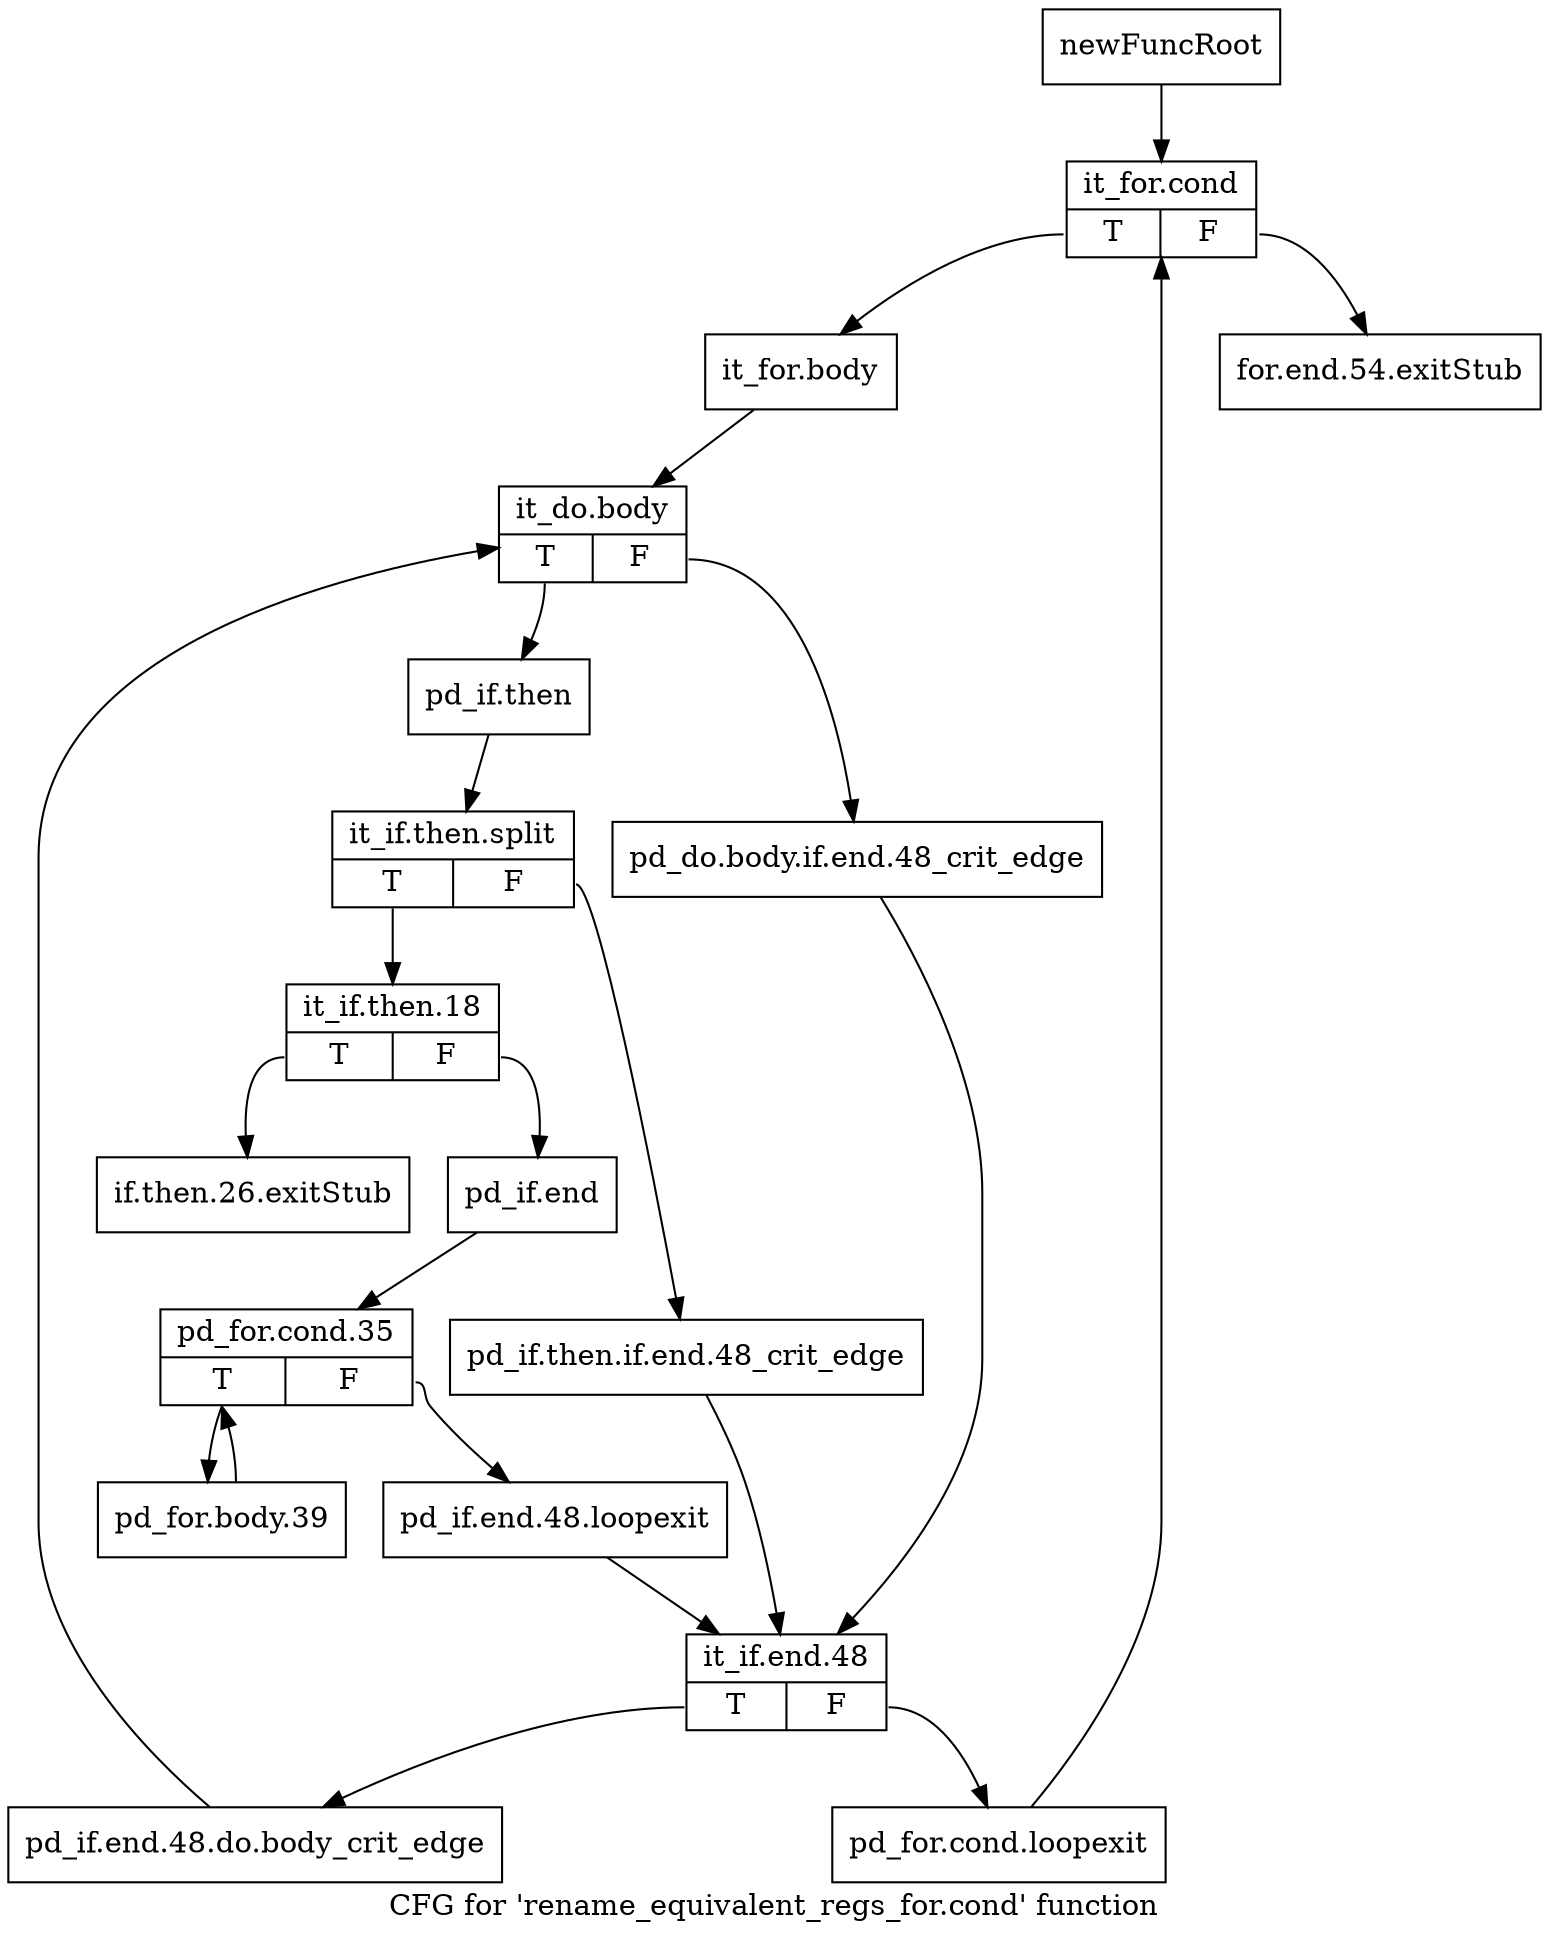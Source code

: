 digraph "CFG for 'rename_equivalent_regs_for.cond' function" {
	label="CFG for 'rename_equivalent_regs_for.cond' function";

	Node0xc2dadb0 [shape=record,label="{newFuncRoot}"];
	Node0xc2dadb0 -> Node0xc2daea0;
	Node0xc2dae00 [shape=record,label="{for.end.54.exitStub}"];
	Node0xc2dae50 [shape=record,label="{if.then.26.exitStub}"];
	Node0xc2daea0 [shape=record,label="{it_for.cond|{<s0>T|<s1>F}}"];
	Node0xc2daea0:s0 -> Node0xc2daef0;
	Node0xc2daea0:s1 -> Node0xc2dae00;
	Node0xc2daef0 [shape=record,label="{it_for.body}"];
	Node0xc2daef0 -> Node0xc2daf40;
	Node0xc2daf40 [shape=record,label="{it_do.body|{<s0>T|<s1>F}}"];
	Node0xc2daf40:s0 -> Node0xc2dafe0;
	Node0xc2daf40:s1 -> Node0xc2daf90;
	Node0xc2daf90 [shape=record,label="{pd_do.body.if.end.48_crit_edge}"];
	Node0xc2daf90 -> Node0xc2db1c0;
	Node0xc2dafe0 [shape=record,label="{pd_if.then}"];
	Node0xc2dafe0 -> Node0xfce01f0;
	Node0xfce01f0 [shape=record,label="{it_if.then.split|{<s0>T|<s1>F}}"];
	Node0xfce01f0:s0 -> Node0xc2db080;
	Node0xfce01f0:s1 -> Node0xc2db030;
	Node0xc2db030 [shape=record,label="{pd_if.then.if.end.48_crit_edge}"];
	Node0xc2db030 -> Node0xc2db1c0;
	Node0xc2db080 [shape=record,label="{it_if.then.18|{<s0>T|<s1>F}}"];
	Node0xc2db080:s0 -> Node0xc2dae50;
	Node0xc2db080:s1 -> Node0xc2db0d0;
	Node0xc2db0d0 [shape=record,label="{pd_if.end}"];
	Node0xc2db0d0 -> Node0xc2db120;
	Node0xc2db120 [shape=record,label="{pd_for.cond.35|{<s0>T|<s1>F}}"];
	Node0xc2db120:s0 -> Node0xc2db2b0;
	Node0xc2db120:s1 -> Node0xc2db170;
	Node0xc2db170 [shape=record,label="{pd_if.end.48.loopexit}"];
	Node0xc2db170 -> Node0xc2db1c0;
	Node0xc2db1c0 [shape=record,label="{it_if.end.48|{<s0>T|<s1>F}}"];
	Node0xc2db1c0:s0 -> Node0xc2db260;
	Node0xc2db1c0:s1 -> Node0xc2db210;
	Node0xc2db210 [shape=record,label="{pd_for.cond.loopexit}"];
	Node0xc2db210 -> Node0xc2daea0;
	Node0xc2db260 [shape=record,label="{pd_if.end.48.do.body_crit_edge}"];
	Node0xc2db260 -> Node0xc2daf40;
	Node0xc2db2b0 [shape=record,label="{pd_for.body.39}"];
	Node0xc2db2b0 -> Node0xc2db120;
}

